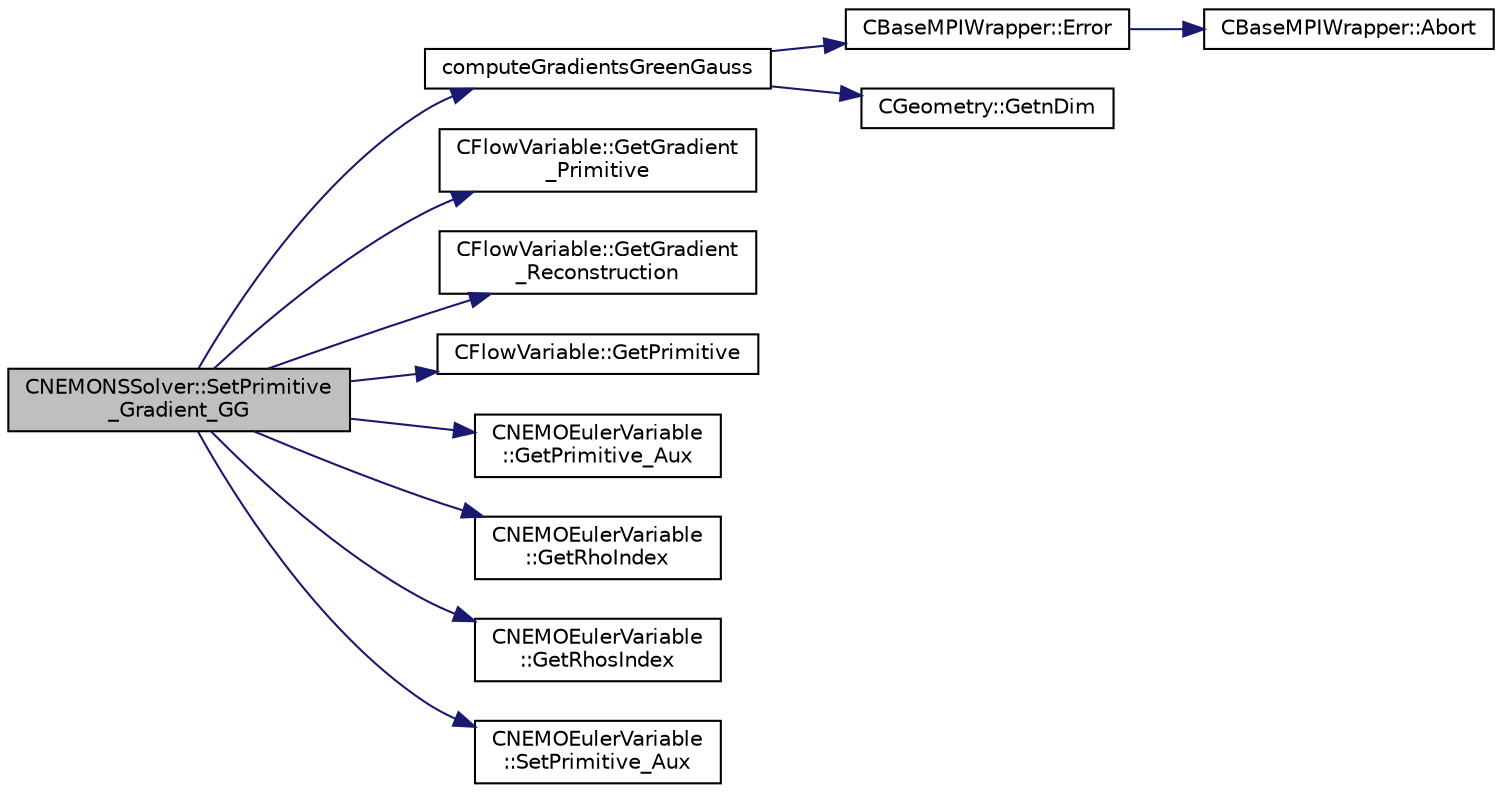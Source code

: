 digraph "CNEMONSSolver::SetPrimitive_Gradient_GG"
{
 // LATEX_PDF_SIZE
  edge [fontname="Helvetica",fontsize="10",labelfontname="Helvetica",labelfontsize="10"];
  node [fontname="Helvetica",fontsize="10",shape=record];
  rankdir="LR";
  Node1 [label="CNEMONSSolver::SetPrimitive\l_Gradient_GG",height=0.2,width=0.4,color="black", fillcolor="grey75", style="filled", fontcolor="black",tooltip="Compute the gradient of the primitive variables using Green-Gauss method, and stores the result in th..."];
  Node1 -> Node2 [color="midnightblue",fontsize="10",style="solid",fontname="Helvetica"];
  Node2 [label="computeGradientsGreenGauss",height=0.2,width=0.4,color="black", fillcolor="white", style="filled",URL="$group__FvmAlgos.html#gabc5144134fe922fe1bbd5db893ef2c29",tooltip="Instantiations for 2D and 3D."];
  Node2 -> Node3 [color="midnightblue",fontsize="10",style="solid",fontname="Helvetica"];
  Node3 [label="CBaseMPIWrapper::Error",height=0.2,width=0.4,color="black", fillcolor="white", style="filled",URL="$classCBaseMPIWrapper.html#a04457c47629bda56704e6a8804833eeb",tooltip=" "];
  Node3 -> Node4 [color="midnightblue",fontsize="10",style="solid",fontname="Helvetica"];
  Node4 [label="CBaseMPIWrapper::Abort",height=0.2,width=0.4,color="black", fillcolor="white", style="filled",URL="$classCBaseMPIWrapper.html#af7297d861dca86b45cf561b6ab642e8f",tooltip=" "];
  Node2 -> Node5 [color="midnightblue",fontsize="10",style="solid",fontname="Helvetica"];
  Node5 [label="CGeometry::GetnDim",height=0.2,width=0.4,color="black", fillcolor="white", style="filled",URL="$classCGeometry.html#ace7f7fe876f629f5bd5f92d4805a1a4b",tooltip="Get number of coordinates."];
  Node1 -> Node6 [color="midnightblue",fontsize="10",style="solid",fontname="Helvetica"];
  Node6 [label="CFlowVariable::GetGradient\l_Primitive",height=0.2,width=0.4,color="black", fillcolor="white", style="filled",URL="$classCFlowVariable.html#a23eab98fe30de5f7cfff158eb929c24c",tooltip="Get the value of the primitive variables gradient."];
  Node1 -> Node7 [color="midnightblue",fontsize="10",style="solid",fontname="Helvetica"];
  Node7 [label="CFlowVariable::GetGradient\l_Reconstruction",height=0.2,width=0.4,color="black", fillcolor="white", style="filled",URL="$classCFlowVariable.html#a4d07016305eebeb1aedfdc4706da0c47",tooltip="Get the array of the reconstruction variables gradient at a node."];
  Node1 -> Node8 [color="midnightblue",fontsize="10",style="solid",fontname="Helvetica"];
  Node8 [label="CFlowVariable::GetPrimitive",height=0.2,width=0.4,color="black", fillcolor="white", style="filled",URL="$classCFlowVariable.html#a852271c741f1e7cdb1d391941266d344",tooltip="Get a primitive variable."];
  Node1 -> Node9 [color="midnightblue",fontsize="10",style="solid",fontname="Helvetica"];
  Node9 [label="CNEMOEulerVariable\l::GetPrimitive_Aux",height=0.2,width=0.4,color="black", fillcolor="white", style="filled",URL="$classCNEMOEulerVariable.html#a1281f1b945e1003ec968cf28c4c9a754",tooltip="Get the primitive variables for all points."];
  Node1 -> Node10 [color="midnightblue",fontsize="10",style="solid",fontname="Helvetica"];
  Node10 [label="CNEMOEulerVariable\l::GetRhoIndex",height=0.2,width=0.4,color="black", fillcolor="white", style="filled",URL="$classCNEMOEulerVariable.html#a9abc604e06f90161a2658d99582d8a3b",tooltip="Retrieves the value of the total density in the primitive variable vector."];
  Node1 -> Node11 [color="midnightblue",fontsize="10",style="solid",fontname="Helvetica"];
  Node11 [label="CNEMOEulerVariable\l::GetRhosIndex",height=0.2,width=0.4,color="black", fillcolor="white", style="filled",URL="$classCNEMOEulerVariable.html#a18cf86a19d9ee761bd0be1f90bcd2e33",tooltip="Retrieves the value of the species density in the primitive variable vector."];
  Node1 -> Node12 [color="midnightblue",fontsize="10",style="solid",fontname="Helvetica"];
  Node12 [label="CNEMOEulerVariable\l::SetPrimitive_Aux",height=0.2,width=0.4,color="black", fillcolor="white", style="filled",URL="$classCNEMOEulerVariable.html#a26b7c5515bcabc6cc2e633a8e15c8c7f",tooltip="Set the value of the primitive auxiliary variables - with mass fractions."];
}
